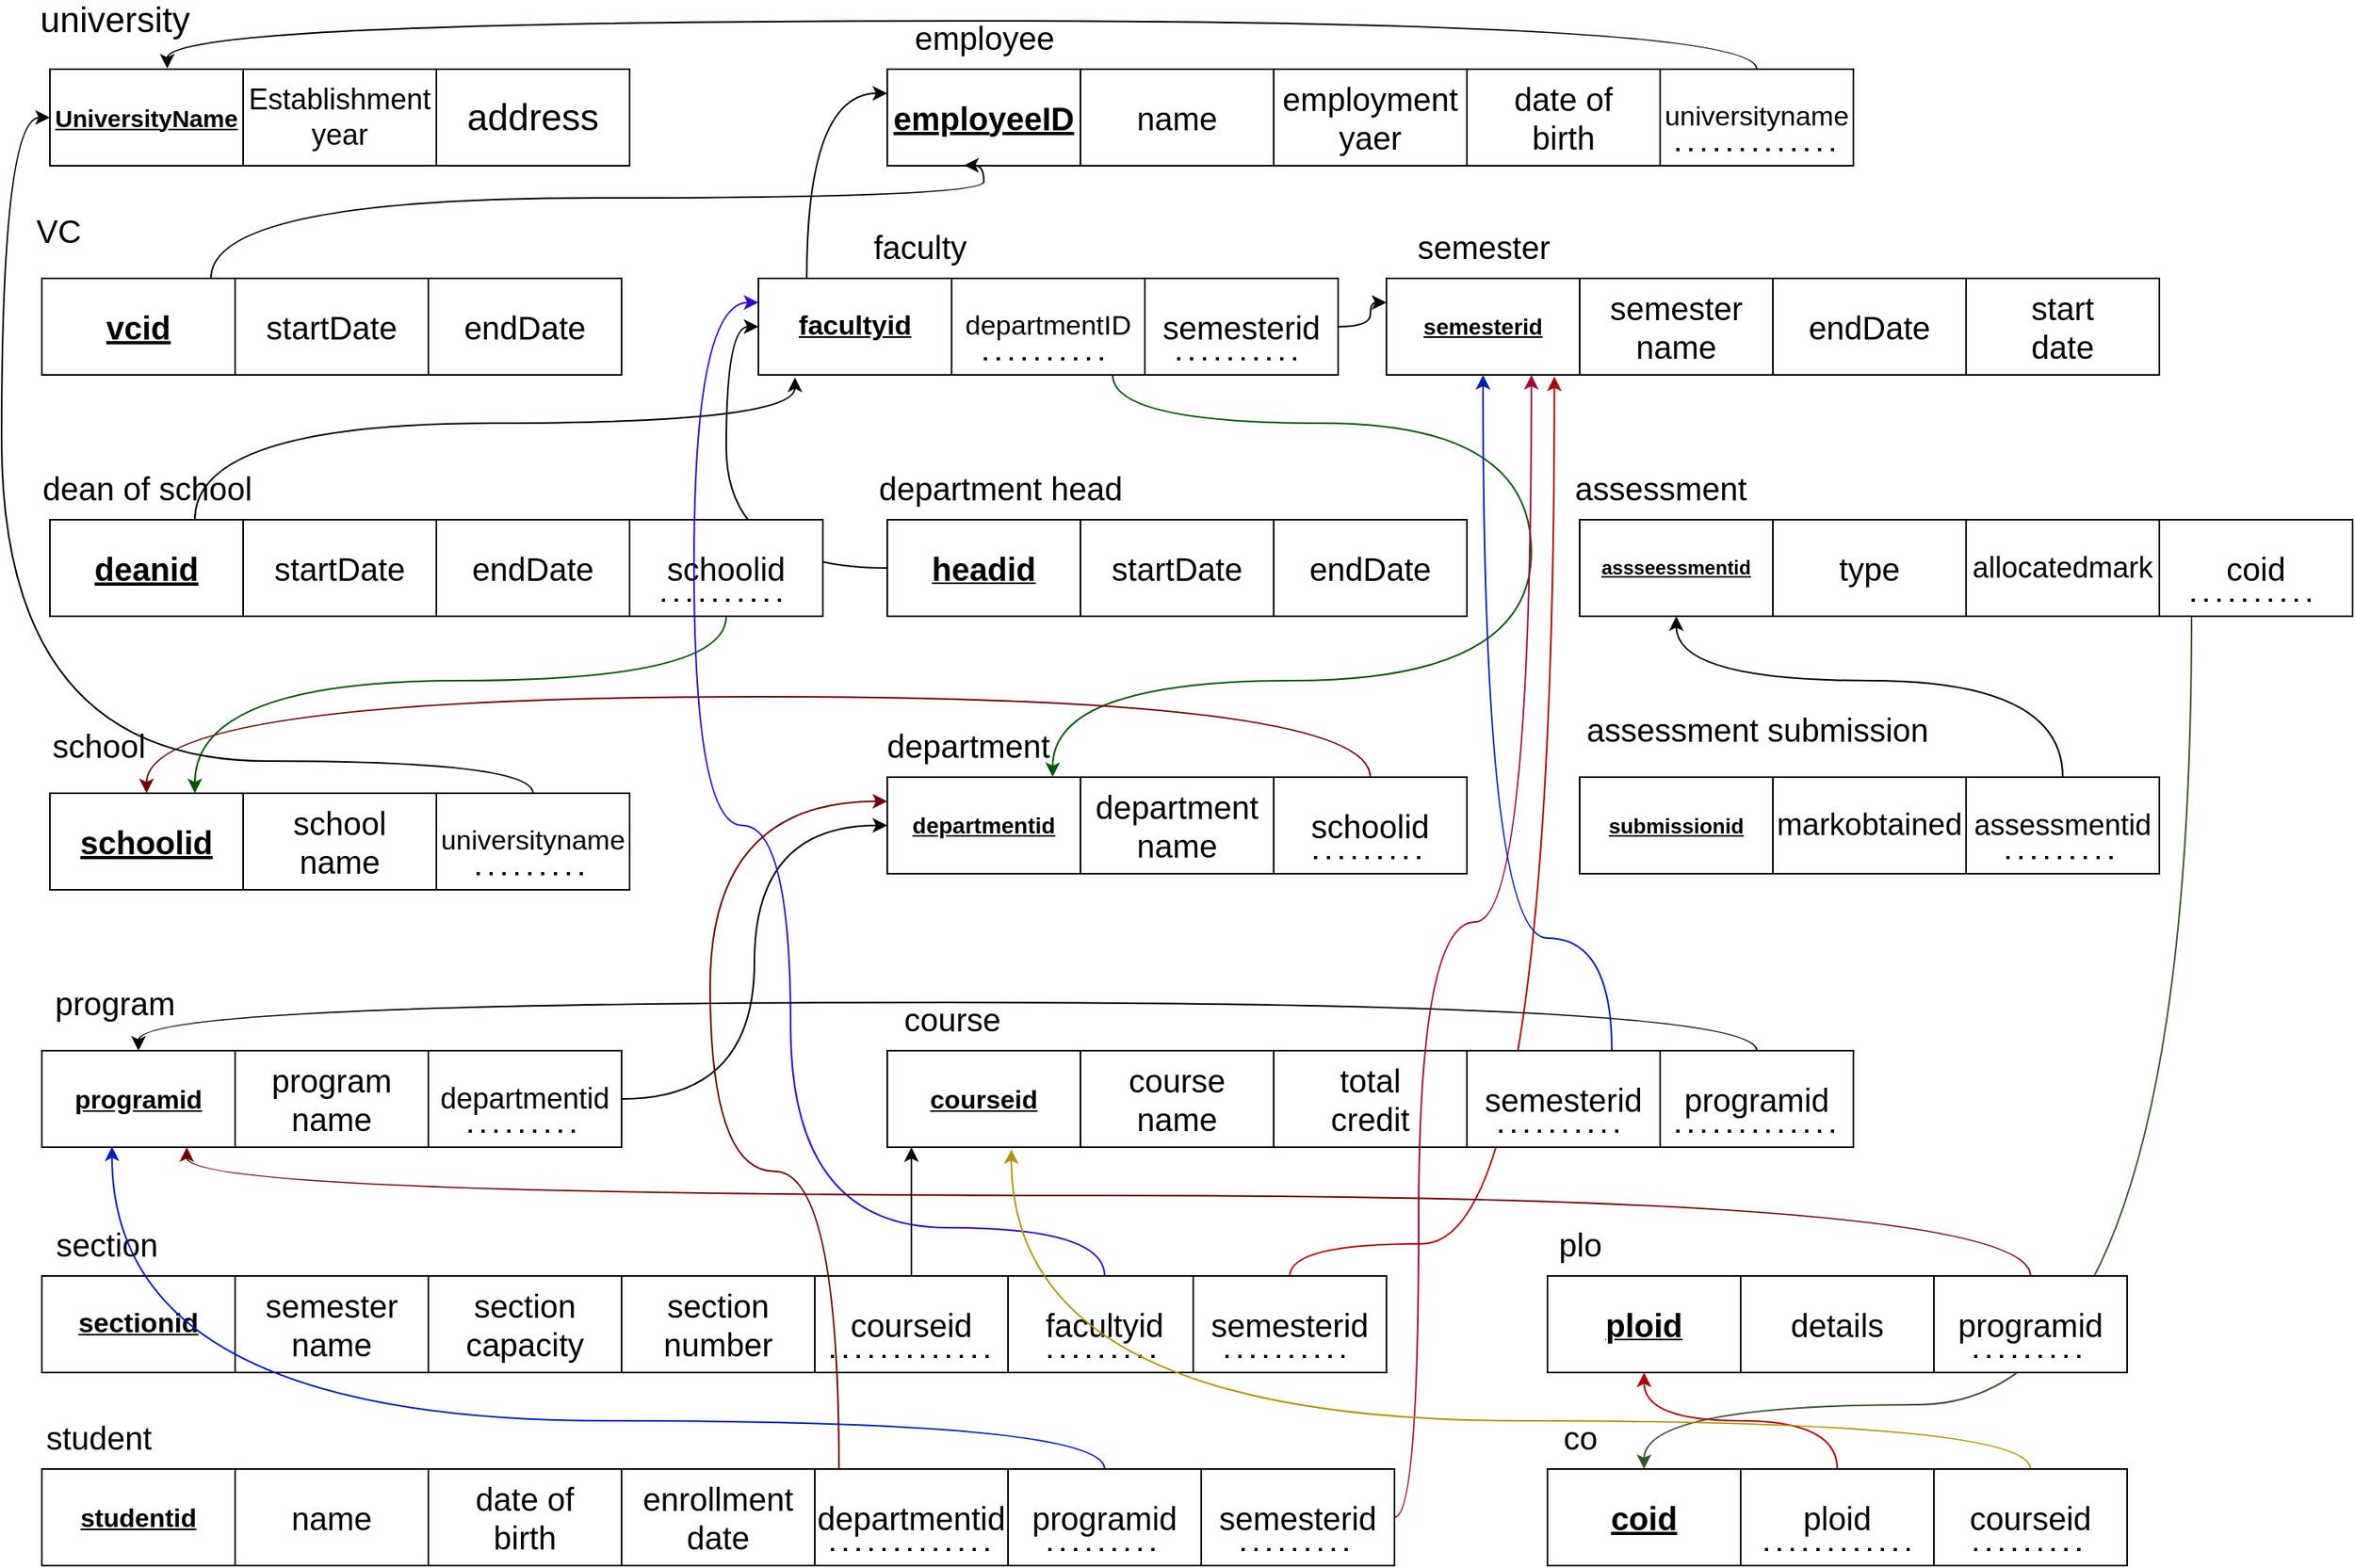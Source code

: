 <mxfile version="14.6.13" type="device"><diagram id="TLqkHAQ5XNs-BFpnqTvc" name="Page-1"><mxGraphModel dx="1064" dy="-415" grid="1" gridSize="10" guides="1" tooltips="1" connect="1" arrows="1" fold="1" page="1" pageScale="1" pageWidth="850" pageHeight="1100" math="0" shadow="0"><root><mxCell id="0"/><mxCell id="1" parent="0"/><mxCell id="iAF2rdNjsyLF4VbZeckE-56" value="" style="edgeStyle=orthogonalEdgeStyle;rounded=1;orthogonalLoop=1;jettySize=auto;html=1;" parent="1" edge="1"><mxGeometry relative="1" as="geometry"><mxPoint x="350" y="560" as="sourcePoint"/></mxGeometry></mxCell><mxCell id="kJOY5LVz24A-d3kRG3Gc-1" value="&lt;u&gt;&lt;font style=&quot;font-size: 15px&quot;&gt;&lt;b&gt;&lt;font style=&quot;font-size: 15px&quot;&gt;UniversityName&lt;/font&gt;&lt;/b&gt;&lt;/font&gt;&lt;/u&gt;" style="rounded=0;whiteSpace=wrap;html=1;" parent="1" vertex="1"><mxGeometry x="90" y="1200" width="120" height="60" as="geometry"/></mxCell><mxCell id="kJOY5LVz24A-d3kRG3Gc-2" value="&lt;div&gt;&lt;font style=&quot;font-size: 18px&quot;&gt;Establishment&lt;/font&gt;&lt;/div&gt;&lt;div style=&quot;font-size: 18px&quot;&gt;year&lt;br&gt;&lt;/div&gt;" style="rounded=0;whiteSpace=wrap;html=1;" parent="1" vertex="1"><mxGeometry x="210" y="1200" width="120" height="60" as="geometry"/></mxCell><mxCell id="kJOY5LVz24A-d3kRG3Gc-3" value="&lt;font style=&quot;font-size: 23px&quot;&gt;address&lt;/font&gt;" style="rounded=0;whiteSpace=wrap;html=1;" parent="1" vertex="1"><mxGeometry x="330" y="1200" width="120" height="60" as="geometry"/></mxCell><mxCell id="kJOY5LVz24A-d3kRG3Gc-9" value="&lt;font style=&quot;font-size: 22px&quot;&gt;university&lt;/font&gt;" style="text;html=1;align=center;verticalAlign=middle;resizable=0;points=[];autosize=1;strokeColor=none;" parent="1" vertex="1"><mxGeometry x="75" y="1160" width="110" height="20" as="geometry"/></mxCell><mxCell id="kJOY5LVz24A-d3kRG3Gc-15" value="&lt;font style=&quot;font-size: 20px&quot;&gt;&lt;u&gt;&lt;b&gt;employeeID&lt;/b&gt;&lt;/u&gt;&lt;/font&gt;" style="rounded=0;whiteSpace=wrap;html=1;" parent="1" vertex="1"><mxGeometry x="610" y="1200" width="120" height="60" as="geometry"/></mxCell><mxCell id="kJOY5LVz24A-d3kRG3Gc-16" value="&lt;font style=&quot;font-size: 20px&quot;&gt;name&lt;/font&gt;" style="rounded=0;whiteSpace=wrap;html=1;" parent="1" vertex="1"><mxGeometry x="730" y="1200" width="120" height="60" as="geometry"/></mxCell><mxCell id="kJOY5LVz24A-d3kRG3Gc-17" value="&lt;div style=&quot;font-size: 20px&quot;&gt;&lt;font style=&quot;font-size: 20px&quot;&gt;employment&lt;/font&gt;&lt;/div&gt;&lt;div style=&quot;font-size: 20px&quot;&gt;&lt;font style=&quot;font-size: 20px&quot;&gt;yaer&lt;br&gt;&lt;/font&gt;&lt;/div&gt;" style="rounded=0;whiteSpace=wrap;html=1;" parent="1" vertex="1"><mxGeometry x="850" y="1200" width="120" height="60" as="geometry"/></mxCell><mxCell id="kJOY5LVz24A-d3kRG3Gc-18" value="&lt;div style=&quot;font-size: 20px&quot;&gt;&lt;font style=&quot;font-size: 20px&quot;&gt;date of&lt;/font&gt;&lt;/div&gt;&lt;div style=&quot;font-size: 20px&quot;&gt;&lt;font style=&quot;font-size: 20px&quot;&gt;birth&lt;br&gt;&lt;/font&gt;&lt;/div&gt;" style="rounded=0;whiteSpace=wrap;html=1;" parent="1" vertex="1"><mxGeometry x="970" y="1200" width="120" height="60" as="geometry"/></mxCell><mxCell id="kJOY5LVz24A-d3kRG3Gc-23" style="edgeStyle=orthogonalEdgeStyle;orthogonalLoop=1;jettySize=auto;html=1;curved=1;entryX=0.607;entryY=-0.007;entryDx=0;entryDy=0;entryPerimeter=0;" parent="1" source="kJOY5LVz24A-d3kRG3Gc-19" target="kJOY5LVz24A-d3kRG3Gc-1" edge="1"><mxGeometry relative="1" as="geometry"><mxPoint x="400" y="1120" as="targetPoint"/><Array as="points"><mxPoint x="1150" y="1170"/><mxPoint x="163" y="1170"/></Array></mxGeometry></mxCell><mxCell id="kJOY5LVz24A-d3kRG3Gc-19" value="&lt;div style=&quot;font-size: 17px&quot;&gt;&lt;font style=&quot;font-size: 17px&quot;&gt;universityname&lt;/font&gt;&lt;/div&gt;" style="rounded=0;whiteSpace=wrap;html=1;" parent="1" vertex="1"><mxGeometry x="1090" y="1200" width="120" height="60" as="geometry"/></mxCell><mxCell id="kJOY5LVz24A-d3kRG3Gc-20" value="&lt;font style=&quot;font-size: 20px&quot;&gt;employee&lt;/font&gt;" style="text;html=1;align=center;verticalAlign=middle;resizable=0;points=[];autosize=1;strokeColor=none;" parent="1" vertex="1"><mxGeometry x="620" y="1170" width="100" height="20" as="geometry"/></mxCell><mxCell id="kJOY5LVz24A-d3kRG3Gc-21" value="" style="endArrow=none;dashed=1;html=1;dashPattern=1 3;strokeWidth=2;" parent="1" edge="1"><mxGeometry width="50" height="50" relative="1" as="geometry"><mxPoint x="1100" y="1250" as="sourcePoint"/><mxPoint x="1200" y="1250" as="targetPoint"/></mxGeometry></mxCell><mxCell id="kJOY5LVz24A-d3kRG3Gc-28" style="edgeStyle=orthogonalEdgeStyle;curved=1;orthogonalLoop=1;jettySize=auto;html=1;entryX=0.398;entryY=0.995;entryDx=0;entryDy=0;entryPerimeter=0;" parent="1" source="kJOY5LVz24A-d3kRG3Gc-24" target="kJOY5LVz24A-d3kRG3Gc-15" edge="1"><mxGeometry relative="1" as="geometry"><Array as="points"><mxPoint x="190" y="1280"/><mxPoint x="670" y="1280"/><mxPoint x="670" y="1260"/></Array></mxGeometry></mxCell><mxCell id="kJOY5LVz24A-d3kRG3Gc-24" value="&lt;font style=&quot;font-size: 20px&quot;&gt;&lt;u&gt;&lt;b&gt;vcid&lt;/b&gt;&lt;/u&gt;&lt;/font&gt;" style="rounded=0;whiteSpace=wrap;html=1;" parent="1" vertex="1"><mxGeometry x="85" y="1330" width="120" height="60" as="geometry"/></mxCell><mxCell id="kJOY5LVz24A-d3kRG3Gc-25" value="&lt;font style=&quot;font-size: 20px&quot;&gt;startDate&lt;/font&gt;" style="rounded=0;whiteSpace=wrap;html=1;" parent="1" vertex="1"><mxGeometry x="205" y="1330" width="120" height="60" as="geometry"/></mxCell><mxCell id="kJOY5LVz24A-d3kRG3Gc-26" value="&lt;font style=&quot;font-size: 20px&quot;&gt;endDate&lt;/font&gt;" style="rounded=0;whiteSpace=wrap;html=1;" parent="1" vertex="1"><mxGeometry x="325" y="1330" width="120" height="60" as="geometry"/></mxCell><mxCell id="kJOY5LVz24A-d3kRG3Gc-27" value="&lt;font style=&quot;font-size: 20px&quot;&gt;VC&lt;/font&gt;" style="text;html=1;align=center;verticalAlign=middle;resizable=0;points=[];autosize=1;strokeColor=none;" parent="1" vertex="1"><mxGeometry x="75" y="1290" width="40" height="20" as="geometry"/></mxCell><mxCell id="kJOY5LVz24A-d3kRG3Gc-180" style="edgeStyle=orthogonalEdgeStyle;curved=1;orthogonalLoop=1;jettySize=auto;html=1;entryX=0;entryY=0.25;entryDx=0;entryDy=0;" parent="1" source="kJOY5LVz24A-d3kRG3Gc-29" target="kJOY5LVz24A-d3kRG3Gc-15" edge="1"><mxGeometry relative="1" as="geometry"><Array as="points"><mxPoint x="560" y="1215"/></Array></mxGeometry></mxCell><mxCell id="kJOY5LVz24A-d3kRG3Gc-29" value="&lt;font style=&quot;font-size: 17px&quot;&gt;&lt;u&gt;&lt;b&gt;facultyid&lt;/b&gt;&lt;/u&gt;&lt;/font&gt;" style="rounded=0;whiteSpace=wrap;html=1;" parent="1" vertex="1"><mxGeometry x="530" y="1330" width="120" height="60" as="geometry"/></mxCell><mxCell id="kJOY5LVz24A-d3kRG3Gc-34" style="edgeStyle=orthogonalEdgeStyle;curved=1;orthogonalLoop=1;jettySize=auto;html=1;exitX=1;exitY=0.5;exitDx=0;exitDy=0;entryX=0.856;entryY=-0.002;entryDx=0;entryDy=0;entryPerimeter=0;fillColor=#008a00;strokeColor=#005700;" parent="1" source="kJOY5LVz24A-d3kRG3Gc-30" target="kJOY5LVz24A-d3kRG3Gc-56" edge="1"><mxGeometry relative="1" as="geometry"><mxPoint x="930" y="1359.667" as="targetPoint"/><Array as="points"><mxPoint x="750" y="1360"/><mxPoint x="750" y="1420"/><mxPoint x="1010" y="1420"/><mxPoint x="1010" y="1580"/><mxPoint x="713" y="1580"/></Array></mxGeometry></mxCell><mxCell id="kJOY5LVz24A-d3kRG3Gc-30" value="&lt;font style=&quot;font-size: 17px&quot;&gt;departmentID&lt;/font&gt;" style="rounded=0;whiteSpace=wrap;html=1;" parent="1" vertex="1"><mxGeometry x="650" y="1330" width="120" height="60" as="geometry"/></mxCell><mxCell id="kJOY5LVz24A-d3kRG3Gc-32" value="&lt;font style=&quot;font-size: 20px&quot;&gt;faculty&lt;/font&gt;" style="text;html=1;align=center;verticalAlign=middle;resizable=0;points=[];autosize=1;strokeColor=none;" parent="1" vertex="1"><mxGeometry x="595" y="1300" width="70" height="20" as="geometry"/></mxCell><mxCell id="kJOY5LVz24A-d3kRG3Gc-33" value="" style="endArrow=none;dashed=1;html=1;dashPattern=1 3;strokeWidth=2;" parent="1" edge="1"><mxGeometry width="50" height="50" relative="1" as="geometry"><mxPoint x="670" y="1380" as="sourcePoint"/><mxPoint x="750" y="1380" as="targetPoint"/><Array as="points"><mxPoint x="710" y="1380"/></Array></mxGeometry></mxCell><mxCell id="kJOY5LVz24A-d3kRG3Gc-45" style="edgeStyle=orthogonalEdgeStyle;curved=1;orthogonalLoop=1;jettySize=auto;html=1;entryX=0.189;entryY=1.027;entryDx=0;entryDy=0;entryPerimeter=0;" parent="1" source="kJOY5LVz24A-d3kRG3Gc-35" target="kJOY5LVz24A-d3kRG3Gc-29" edge="1"><mxGeometry relative="1" as="geometry"><Array as="points"><mxPoint x="180" y="1420"/><mxPoint x="553" y="1420"/></Array></mxGeometry></mxCell><mxCell id="kJOY5LVz24A-d3kRG3Gc-35" value="&lt;font style=&quot;font-size: 20px&quot;&gt;&lt;u&gt;&lt;b&gt;deanid&lt;/b&gt;&lt;/u&gt;&lt;/font&gt;" style="rounded=0;whiteSpace=wrap;html=1;" parent="1" vertex="1"><mxGeometry x="90" y="1480" width="120" height="60" as="geometry"/></mxCell><mxCell id="kJOY5LVz24A-d3kRG3Gc-36" value="&lt;font style=&quot;font-size: 20px&quot;&gt;startDate&lt;/font&gt;" style="rounded=0;whiteSpace=wrap;html=1;" parent="1" vertex="1"><mxGeometry x="210" y="1480" width="120" height="60" as="geometry"/></mxCell><mxCell id="kJOY5LVz24A-d3kRG3Gc-37" value="&lt;font style=&quot;font-size: 20px&quot;&gt;endDate&lt;/font&gt;" style="rounded=0;whiteSpace=wrap;html=1;" parent="1" vertex="1"><mxGeometry x="330" y="1480" width="120" height="60" as="geometry"/></mxCell><mxCell id="kJOY5LVz24A-d3kRG3Gc-38" value="&lt;font style=&quot;font-size: 20px&quot;&gt;dean of school&lt;br&gt;&lt;/font&gt;" style="text;html=1;align=center;verticalAlign=middle;resizable=0;points=[];autosize=1;strokeColor=none;" parent="1" vertex="1"><mxGeometry x="75" y="1450" width="150" height="20" as="geometry"/></mxCell><mxCell id="kJOY5LVz24A-d3kRG3Gc-46" style="edgeStyle=orthogonalEdgeStyle;curved=1;orthogonalLoop=1;jettySize=auto;html=1;exitX=0;exitY=0.5;exitDx=0;exitDy=0;entryX=0;entryY=0.5;entryDx=0;entryDy=0;" parent="1" source="kJOY5LVz24A-d3kRG3Gc-39" target="kJOY5LVz24A-d3kRG3Gc-29" edge="1"><mxGeometry relative="1" as="geometry"/></mxCell><mxCell id="kJOY5LVz24A-d3kRG3Gc-39" value="&lt;font size=&quot;1&quot;&gt;&lt;u&gt;&lt;b style=&quot;font-size: 20px&quot;&gt;headid&lt;/b&gt;&lt;/u&gt;&lt;/font&gt;" style="rounded=0;whiteSpace=wrap;html=1;" parent="1" vertex="1"><mxGeometry x="610" y="1480" width="120" height="60" as="geometry"/></mxCell><mxCell id="kJOY5LVz24A-d3kRG3Gc-40" value="&lt;font style=&quot;font-size: 20px&quot;&gt;startDate&lt;/font&gt;" style="rounded=0;whiteSpace=wrap;html=1;" parent="1" vertex="1"><mxGeometry x="730" y="1480" width="120" height="60" as="geometry"/></mxCell><mxCell id="kJOY5LVz24A-d3kRG3Gc-41" value="&lt;font style=&quot;font-size: 20px&quot;&gt;endDate&lt;/font&gt;" style="rounded=0;whiteSpace=wrap;html=1;" parent="1" vertex="1"><mxGeometry x="850" y="1480" width="120" height="60" as="geometry"/></mxCell><mxCell id="kJOY5LVz24A-d3kRG3Gc-42" value="&lt;font style=&quot;font-size: 20px&quot;&gt;department head&lt;/font&gt;" style="text;html=1;align=center;verticalAlign=middle;resizable=0;points=[];autosize=1;strokeColor=none;" parent="1" vertex="1"><mxGeometry x="595" y="1450" width="170" height="20" as="geometry"/></mxCell><mxCell id="kJOY5LVz24A-d3kRG3Gc-49" style="edgeStyle=orthogonalEdgeStyle;curved=1;orthogonalLoop=1;jettySize=auto;html=1;entryX=0.75;entryY=0;entryDx=0;entryDy=0;fillColor=#008a00;strokeColor=#005700;" parent="1" source="kJOY5LVz24A-d3kRG3Gc-47" target="kJOY5LVz24A-d3kRG3Gc-50" edge="1"><mxGeometry relative="1" as="geometry"><mxPoint x="550" y="1630" as="targetPoint"/><Array as="points"><mxPoint x="510" y="1580"/><mxPoint x="180" y="1580"/></Array></mxGeometry></mxCell><mxCell id="kJOY5LVz24A-d3kRG3Gc-47" value="&lt;font style=&quot;font-size: 20px&quot;&gt;schoolid&lt;/font&gt;" style="rounded=0;whiteSpace=wrap;html=1;" parent="1" vertex="1"><mxGeometry x="450" y="1480" width="120" height="60" as="geometry"/></mxCell><mxCell id="kJOY5LVz24A-d3kRG3Gc-48" value="" style="endArrow=none;dashed=1;html=1;dashPattern=1 3;strokeWidth=2;" parent="1" edge="1"><mxGeometry width="50" height="50" relative="1" as="geometry"><mxPoint x="470" y="1530" as="sourcePoint"/><mxPoint x="550" y="1530" as="targetPoint"/></mxGeometry></mxCell><mxCell id="kJOY5LVz24A-d3kRG3Gc-50" value="&lt;font style=&quot;font-size: 20px&quot;&gt;&lt;u&gt;&lt;b&gt;schoolid&lt;/b&gt;&lt;/u&gt;&lt;/font&gt;" style="rounded=0;whiteSpace=wrap;html=1;" parent="1" vertex="1"><mxGeometry x="90" y="1650" width="120" height="60" as="geometry"/></mxCell><mxCell id="kJOY5LVz24A-d3kRG3Gc-51" value="&lt;div style=&quot;font-size: 20px&quot;&gt;&lt;font style=&quot;font-size: 20px&quot;&gt;school&lt;/font&gt;&lt;/div&gt;&lt;div style=&quot;font-size: 20px&quot;&gt;&lt;font style=&quot;font-size: 20px&quot;&gt;name&lt;br&gt;&lt;/font&gt;&lt;/div&gt;" style="rounded=0;whiteSpace=wrap;html=1;" parent="1" vertex="1"><mxGeometry x="210" y="1650" width="120" height="60" as="geometry"/></mxCell><mxCell id="kJOY5LVz24A-d3kRG3Gc-55" style="edgeStyle=orthogonalEdgeStyle;curved=1;orthogonalLoop=1;jettySize=auto;html=1;" parent="1" source="kJOY5LVz24A-d3kRG3Gc-52" target="kJOY5LVz24A-d3kRG3Gc-1" edge="1"><mxGeometry relative="1" as="geometry"><Array as="points"><mxPoint x="390" y="1630"/><mxPoint x="60" y="1630"/><mxPoint x="60" y="1230"/></Array></mxGeometry></mxCell><mxCell id="kJOY5LVz24A-d3kRG3Gc-52" value="&lt;font style=&quot;font-size: 17px&quot;&gt;universityname&lt;/font&gt;" style="rounded=0;whiteSpace=wrap;html=1;" parent="1" vertex="1"><mxGeometry x="330" y="1650" width="120" height="60" as="geometry"/></mxCell><mxCell id="kJOY5LVz24A-d3kRG3Gc-53" value="&lt;font style=&quot;font-size: 20px&quot;&gt;school&lt;/font&gt;" style="text;html=1;align=center;verticalAlign=middle;resizable=0;points=[];autosize=1;strokeColor=none;" parent="1" vertex="1"><mxGeometry x="85" y="1610" width="70" height="20" as="geometry"/></mxCell><mxCell id="kJOY5LVz24A-d3kRG3Gc-54" value="" style="endArrow=none;dashed=1;html=1;dashPattern=1 3;strokeWidth=2;" parent="1" edge="1"><mxGeometry width="50" height="50" relative="1" as="geometry"><mxPoint x="355" y="1700" as="sourcePoint"/><mxPoint x="425" y="1700" as="targetPoint"/></mxGeometry></mxCell><mxCell id="kJOY5LVz24A-d3kRG3Gc-56" value="&lt;font style=&quot;font-size: 14px&quot;&gt;&lt;u&gt;&lt;b&gt;departmentid&lt;/b&gt;&lt;/u&gt;&lt;/font&gt;" style="rounded=0;whiteSpace=wrap;html=1;" parent="1" vertex="1"><mxGeometry x="610" y="1640" width="120" height="60" as="geometry"/></mxCell><mxCell id="kJOY5LVz24A-d3kRG3Gc-57" value="&lt;div&gt;&lt;font style=&quot;font-size: 20px&quot;&gt;department&lt;/font&gt;&lt;/div&gt;&lt;div style=&quot;font-size: 20px&quot;&gt;name&lt;br&gt;&lt;/div&gt;" style="rounded=0;whiteSpace=wrap;html=1;" parent="1" vertex="1"><mxGeometry x="730" y="1640" width="120" height="60" as="geometry"/></mxCell><mxCell id="kJOY5LVz24A-d3kRG3Gc-61" style="edgeStyle=orthogonalEdgeStyle;curved=1;orthogonalLoop=1;jettySize=auto;html=1;entryX=0.5;entryY=0;entryDx=0;entryDy=0;fillColor=#a20025;strokeColor=#6F0000;" parent="1" source="kJOY5LVz24A-d3kRG3Gc-58" target="kJOY5LVz24A-d3kRG3Gc-50" edge="1"><mxGeometry relative="1" as="geometry"><mxPoint x="510" y="1590" as="targetPoint"/><Array as="points"><mxPoint x="910" y="1590"/><mxPoint x="150" y="1590"/></Array></mxGeometry></mxCell><mxCell id="kJOY5LVz24A-d3kRG3Gc-58" value="&lt;font style=&quot;font-size: 20px&quot;&gt;schoolid&lt;/font&gt;" style="rounded=0;whiteSpace=wrap;html=1;" parent="1" vertex="1"><mxGeometry x="850" y="1640" width="120" height="60" as="geometry"/></mxCell><mxCell id="kJOY5LVz24A-d3kRG3Gc-59" value="" style="endArrow=none;dashed=1;html=1;dashPattern=1 3;strokeWidth=2;" parent="1" edge="1"><mxGeometry width="50" height="50" relative="1" as="geometry"><mxPoint x="875" y="1690" as="sourcePoint"/><mxPoint x="945" y="1690" as="targetPoint"/></mxGeometry></mxCell><mxCell id="kJOY5LVz24A-d3kRG3Gc-60" value="&lt;font style=&quot;font-size: 20px&quot;&gt;department&lt;/font&gt;" style="text;html=1;align=center;verticalAlign=middle;resizable=0;points=[];autosize=1;strokeColor=none;" parent="1" vertex="1"><mxGeometry x="600" y="1610" width="120" height="20" as="geometry"/></mxCell><mxCell id="kJOY5LVz24A-d3kRG3Gc-62" value="&lt;font style=&quot;font-size: 16px&quot;&gt;&lt;u&gt;&lt;b&gt;&lt;font style=&quot;font-size: 16px&quot;&gt;programid&lt;/font&gt;&lt;/b&gt;&lt;/u&gt;&lt;/font&gt;" style="rounded=0;whiteSpace=wrap;html=1;" parent="1" vertex="1"><mxGeometry x="85" y="1810" width="120" height="60" as="geometry"/></mxCell><mxCell id="kJOY5LVz24A-d3kRG3Gc-63" value="&lt;div style=&quot;font-size: 20px&quot;&gt;&lt;font style=&quot;font-size: 20px&quot;&gt;program&lt;/font&gt;&lt;/div&gt;&lt;div style=&quot;font-size: 20px&quot;&gt;&lt;font style=&quot;font-size: 20px&quot;&gt;name&lt;br&gt;&lt;/font&gt;&lt;/div&gt;" style="rounded=0;whiteSpace=wrap;html=1;" parent="1" vertex="1"><mxGeometry x="205" y="1810" width="120" height="60" as="geometry"/></mxCell><mxCell id="kJOY5LVz24A-d3kRG3Gc-67" style="edgeStyle=orthogonalEdgeStyle;curved=1;orthogonalLoop=1;jettySize=auto;html=1;entryX=0;entryY=0.5;entryDx=0;entryDy=0;" parent="1" source="kJOY5LVz24A-d3kRG3Gc-64" target="kJOY5LVz24A-d3kRG3Gc-56" edge="1"><mxGeometry relative="1" as="geometry"/></mxCell><mxCell id="kJOY5LVz24A-d3kRG3Gc-64" value="&lt;font style=&quot;font-size: 18px&quot;&gt;departmentid&lt;/font&gt;" style="rounded=0;whiteSpace=wrap;html=1;" parent="1" vertex="1"><mxGeometry x="325" y="1810" width="120" height="60" as="geometry"/></mxCell><mxCell id="kJOY5LVz24A-d3kRG3Gc-65" value="" style="endArrow=none;dashed=1;html=1;dashPattern=1 3;strokeWidth=2;" parent="1" edge="1"><mxGeometry width="50" height="50" relative="1" as="geometry"><mxPoint x="350" y="1860" as="sourcePoint"/><mxPoint x="420" y="1860" as="targetPoint"/></mxGeometry></mxCell><mxCell id="kJOY5LVz24A-d3kRG3Gc-66" value="&lt;font style=&quot;font-size: 20px&quot;&gt;program&lt;/font&gt;" style="text;html=1;align=center;verticalAlign=middle;resizable=0;points=[];autosize=1;strokeColor=none;" parent="1" vertex="1"><mxGeometry x="85" y="1770" width="90" height="20" as="geometry"/></mxCell><mxCell id="kJOY5LVz24A-d3kRG3Gc-68" value="&lt;font style=&quot;font-size: 16px&quot;&gt;&lt;u&gt;&lt;b&gt;courseid&lt;/b&gt;&lt;/u&gt;&lt;/font&gt;" style="rounded=0;whiteSpace=wrap;html=1;" parent="1" vertex="1"><mxGeometry x="610" y="1810" width="120" height="60" as="geometry"/></mxCell><mxCell id="kJOY5LVz24A-d3kRG3Gc-69" value="&lt;div style=&quot;font-size: 20px&quot;&gt;&lt;font style=&quot;font-size: 20px&quot;&gt;course&lt;/font&gt;&lt;/div&gt;&lt;div style=&quot;font-size: 20px&quot;&gt;&lt;font style=&quot;font-size: 20px&quot;&gt;name&lt;br&gt;&lt;/font&gt;&lt;/div&gt;" style="rounded=0;whiteSpace=wrap;html=1;" parent="1" vertex="1"><mxGeometry x="730" y="1810" width="120" height="60" as="geometry"/></mxCell><mxCell id="kJOY5LVz24A-d3kRG3Gc-70" value="&lt;div style=&quot;font-size: 20px&quot;&gt;&lt;font style=&quot;font-size: 20px&quot;&gt;total&lt;/font&gt;&lt;/div&gt;&lt;div style=&quot;font-size: 20px&quot;&gt;&lt;font style=&quot;font-size: 20px&quot;&gt;credit&lt;br&gt;&lt;/font&gt;&lt;/div&gt;" style="rounded=0;whiteSpace=wrap;html=1;" parent="1" vertex="1"><mxGeometry x="850" y="1810" width="120" height="60" as="geometry"/></mxCell><mxCell id="kJOY5LVz24A-d3kRG3Gc-75" style="edgeStyle=orthogonalEdgeStyle;curved=1;orthogonalLoop=1;jettySize=auto;html=1;entryX=0.5;entryY=0;entryDx=0;entryDy=0;" parent="1" source="kJOY5LVz24A-d3kRG3Gc-72" target="kJOY5LVz24A-d3kRG3Gc-62" edge="1"><mxGeometry relative="1" as="geometry"><Array as="points"><mxPoint x="1150" y="1780"/><mxPoint x="145" y="1780"/></Array></mxGeometry></mxCell><mxCell id="kJOY5LVz24A-d3kRG3Gc-72" value="&lt;font style=&quot;font-size: 20px&quot;&gt;programid&lt;/font&gt;" style="rounded=0;whiteSpace=wrap;html=1;" parent="1" vertex="1"><mxGeometry x="1090" y="1810" width="120" height="60" as="geometry"/></mxCell><mxCell id="kJOY5LVz24A-d3kRG3Gc-73" value="" style="endArrow=none;dashed=1;html=1;dashPattern=1 3;strokeWidth=2;" parent="1" edge="1"><mxGeometry width="50" height="50" relative="1" as="geometry"><mxPoint x="1100" y="1860" as="sourcePoint"/><mxPoint x="1200" y="1860" as="targetPoint"/></mxGeometry></mxCell><mxCell id="kJOY5LVz24A-d3kRG3Gc-74" value="&lt;font style=&quot;font-size: 20px&quot;&gt;course&lt;/font&gt;" style="text;html=1;align=center;verticalAlign=middle;resizable=0;points=[];autosize=1;strokeColor=none;" parent="1" vertex="1"><mxGeometry x="610" y="1780" width="80" height="20" as="geometry"/></mxCell><mxCell id="kJOY5LVz24A-d3kRG3Gc-76" value="&lt;font style=&quot;font-size: 17px&quot;&gt;&lt;u&gt;&lt;b&gt;sectionid&lt;/b&gt;&lt;/u&gt;&lt;/font&gt;" style="rounded=0;whiteSpace=wrap;html=1;" parent="1" vertex="1"><mxGeometry x="85" y="1950" width="120" height="60" as="geometry"/></mxCell><mxCell id="kJOY5LVz24A-d3kRG3Gc-77" value="&lt;div style=&quot;font-size: 20px&quot;&gt;&lt;font style=&quot;font-size: 20px&quot;&gt;semester&lt;/font&gt;&lt;/div&gt;&lt;div style=&quot;font-size: 20px&quot;&gt;&lt;font style=&quot;font-size: 20px&quot;&gt;name&lt;br&gt;&lt;/font&gt;&lt;/div&gt;" style="rounded=0;whiteSpace=wrap;html=1;" parent="1" vertex="1"><mxGeometry x="205" y="1950" width="120" height="60" as="geometry"/></mxCell><mxCell id="kJOY5LVz24A-d3kRG3Gc-78" value="&lt;div style=&quot;font-size: 20px&quot;&gt;&lt;font style=&quot;font-size: 20px&quot;&gt;section&lt;/font&gt;&lt;/div&gt;&lt;div style=&quot;font-size: 20px&quot;&gt;&lt;font style=&quot;font-size: 20px&quot;&gt;capacity&lt;br&gt;&lt;/font&gt;&lt;/div&gt;" style="rounded=0;whiteSpace=wrap;html=1;" parent="1" vertex="1"><mxGeometry x="325" y="1950" width="120" height="60" as="geometry"/></mxCell><mxCell id="kJOY5LVz24A-d3kRG3Gc-79" value="&lt;div style=&quot;font-size: 20px&quot;&gt;&lt;font style=&quot;font-size: 20px&quot;&gt;section&lt;/font&gt;&lt;/div&gt;&lt;div style=&quot;font-size: 20px&quot;&gt;&lt;font style=&quot;font-size: 20px&quot;&gt;number&lt;br&gt;&lt;/font&gt;&lt;/div&gt;" style="rounded=0;whiteSpace=wrap;html=1;" parent="1" vertex="1"><mxGeometry x="445" y="1950" width="120" height="60" as="geometry"/></mxCell><mxCell id="kJOY5LVz24A-d3kRG3Gc-86" style="edgeStyle=orthogonalEdgeStyle;curved=1;orthogonalLoop=1;jettySize=auto;html=1;entryX=0.125;entryY=1;entryDx=0;entryDy=0;entryPerimeter=0;" parent="1" source="kJOY5LVz24A-d3kRG3Gc-80" target="kJOY5LVz24A-d3kRG3Gc-68" edge="1"><mxGeometry relative="1" as="geometry"/></mxCell><mxCell id="kJOY5LVz24A-d3kRG3Gc-80" value="&lt;font style=&quot;font-size: 20px&quot;&gt;courseid&lt;/font&gt;" style="rounded=0;whiteSpace=wrap;html=1;" parent="1" vertex="1"><mxGeometry x="565" y="1950" width="120" height="60" as="geometry"/></mxCell><mxCell id="kJOY5LVz24A-d3kRG3Gc-81" value="" style="endArrow=none;dashed=1;html=1;dashPattern=1 3;strokeWidth=2;" parent="1" edge="1"><mxGeometry width="50" height="50" relative="1" as="geometry"><mxPoint x="575" y="2000" as="sourcePoint"/><mxPoint x="675" y="2000" as="targetPoint"/></mxGeometry></mxCell><mxCell id="kJOY5LVz24A-d3kRG3Gc-87" style="edgeStyle=orthogonalEdgeStyle;curved=1;orthogonalLoop=1;jettySize=auto;html=1;entryX=0;entryY=0.25;entryDx=0;entryDy=0;fillColor=#6a00ff;strokeColor=#3700CC;" parent="1" source="kJOY5LVz24A-d3kRG3Gc-82" target="kJOY5LVz24A-d3kRG3Gc-29" edge="1"><mxGeometry relative="1" as="geometry"><Array as="points"><mxPoint x="745" y="1920"/><mxPoint x="550" y="1920"/><mxPoint x="550" y="1670"/><mxPoint x="490" y="1670"/><mxPoint x="490" y="1345"/></Array></mxGeometry></mxCell><mxCell id="kJOY5LVz24A-d3kRG3Gc-82" value="&lt;font style=&quot;font-size: 20px&quot;&gt;facultyid&lt;/font&gt;" style="rounded=0;whiteSpace=wrap;html=1;" parent="1" vertex="1"><mxGeometry x="685" y="1950" width="120" height="60" as="geometry"/></mxCell><mxCell id="kJOY5LVz24A-d3kRG3Gc-83" value="&lt;font style=&quot;font-size: 20px&quot;&gt;section&lt;/font&gt;" style="text;html=1;align=center;verticalAlign=middle;resizable=0;points=[];autosize=1;strokeColor=none;" parent="1" vertex="1"><mxGeometry x="85" y="1920" width="80" height="20" as="geometry"/></mxCell><mxCell id="kJOY5LVz24A-d3kRG3Gc-84" value="" style="endArrow=none;dashed=1;html=1;dashPattern=1 3;strokeWidth=2;" parent="1" edge="1"><mxGeometry width="50" height="50" relative="1" as="geometry"><mxPoint x="710" y="2000" as="sourcePoint"/><mxPoint x="780" y="2000" as="targetPoint"/></mxGeometry></mxCell><mxCell id="kJOY5LVz24A-d3kRG3Gc-88" value="&lt;font style=&quot;font-size: 14px&quot;&gt;&lt;u&gt;&lt;b&gt;semesterid&lt;/b&gt;&lt;/u&gt;&lt;/font&gt;" style="rounded=0;whiteSpace=wrap;html=1;" parent="1" vertex="1"><mxGeometry x="920" y="1330" width="120" height="60" as="geometry"/></mxCell><mxCell id="kJOY5LVz24A-d3kRG3Gc-89" value="&lt;div style=&quot;font-size: 20px&quot;&gt;&lt;font style=&quot;font-size: 20px&quot;&gt;semester&lt;/font&gt;&lt;/div&gt;&lt;div style=&quot;font-size: 20px&quot;&gt;&lt;font style=&quot;font-size: 20px&quot;&gt;name&lt;br&gt;&lt;/font&gt;&lt;/div&gt;" style="rounded=0;whiteSpace=wrap;html=1;" parent="1" vertex="1"><mxGeometry x="1040" y="1330" width="120" height="60" as="geometry"/></mxCell><mxCell id="kJOY5LVz24A-d3kRG3Gc-90" value="&lt;font style=&quot;font-size: 20px&quot;&gt;endDate&lt;/font&gt;" style="rounded=0;whiteSpace=wrap;html=1;" parent="1" vertex="1"><mxGeometry x="1160" y="1330" width="120" height="60" as="geometry"/></mxCell><mxCell id="kJOY5LVz24A-d3kRG3Gc-91" value="&lt;div style=&quot;font-size: 20px&quot;&gt;&lt;font style=&quot;font-size: 20px&quot;&gt;start&lt;/font&gt;&lt;/div&gt;&lt;div style=&quot;font-size: 20px&quot;&gt;&lt;font style=&quot;font-size: 20px&quot;&gt;date&lt;br&gt;&lt;/font&gt;&lt;/div&gt;" style="rounded=0;whiteSpace=wrap;html=1;" parent="1" vertex="1"><mxGeometry x="1280" y="1330" width="120" height="60" as="geometry"/></mxCell><mxCell id="kJOY5LVz24A-d3kRG3Gc-93" value="&lt;font style=&quot;font-size: 20px&quot;&gt;semester&lt;/font&gt;" style="text;html=1;align=center;verticalAlign=middle;resizable=0;points=[];autosize=1;strokeColor=none;" parent="1" vertex="1"><mxGeometry x="930" y="1300" width="100" height="20" as="geometry"/></mxCell><mxCell id="kJOY5LVz24A-d3kRG3Gc-102" value="&lt;font style=&quot;font-size: 16px&quot;&gt;&lt;u&gt;&lt;b&gt;studentid&lt;/b&gt;&lt;/u&gt;&lt;/font&gt;" style="rounded=0;whiteSpace=wrap;html=1;" parent="1" vertex="1"><mxGeometry x="85" y="2070" width="120" height="60" as="geometry"/></mxCell><mxCell id="kJOY5LVz24A-d3kRG3Gc-103" value="&lt;font style=&quot;font-size: 20px&quot;&gt;name&lt;/font&gt;" style="rounded=0;whiteSpace=wrap;html=1;" parent="1" vertex="1"><mxGeometry x="205" y="2070" width="120" height="60" as="geometry"/></mxCell><mxCell id="kJOY5LVz24A-d3kRG3Gc-104" value="&lt;div style=&quot;font-size: 20px&quot;&gt;&lt;font style=&quot;font-size: 20px&quot;&gt;date of&lt;/font&gt;&lt;/div&gt;&lt;div style=&quot;font-size: 20px&quot;&gt;&lt;font style=&quot;font-size: 20px&quot;&gt;birth&lt;br&gt;&lt;/font&gt;&lt;/div&gt;" style="rounded=0;whiteSpace=wrap;html=1;" parent="1" vertex="1"><mxGeometry x="325" y="2070" width="120" height="60" as="geometry"/></mxCell><mxCell id="kJOY5LVz24A-d3kRG3Gc-105" value="&lt;div style=&quot;font-size: 20px&quot;&gt;&lt;font style=&quot;font-size: 20px&quot;&gt;enrollment&lt;/font&gt;&lt;/div&gt;&lt;div style=&quot;font-size: 20px&quot;&gt;&lt;font style=&quot;font-size: 20px&quot;&gt;date&lt;br&gt;&lt;/font&gt;&lt;/div&gt;" style="rounded=0;whiteSpace=wrap;html=1;" parent="1" vertex="1"><mxGeometry x="445" y="2070" width="120" height="60" as="geometry"/></mxCell><mxCell id="kJOY5LVz24A-d3kRG3Gc-113" style="edgeStyle=orthogonalEdgeStyle;curved=1;orthogonalLoop=1;jettySize=auto;html=1;entryX=0;entryY=0.25;entryDx=0;entryDy=0;fillColor=#a20025;strokeColor=#6F0000;" parent="1" source="kJOY5LVz24A-d3kRG3Gc-106" target="kJOY5LVz24A-d3kRG3Gc-56" edge="1"><mxGeometry relative="1" as="geometry"><Array as="points"><mxPoint x="580" y="1885"/><mxPoint x="500" y="1885"/><mxPoint x="500" y="1655"/></Array></mxGeometry></mxCell><mxCell id="kJOY5LVz24A-d3kRG3Gc-106" value="&lt;font style=&quot;font-size: 20px&quot;&gt;departmentid&lt;/font&gt;" style="rounded=0;whiteSpace=wrap;html=1;" parent="1" vertex="1"><mxGeometry x="565" y="2070" width="120" height="60" as="geometry"/></mxCell><mxCell id="kJOY5LVz24A-d3kRG3Gc-107" value="" style="endArrow=none;dashed=1;html=1;dashPattern=1 3;strokeWidth=2;" parent="1" edge="1"><mxGeometry width="50" height="50" relative="1" as="geometry"><mxPoint x="575" y="2120" as="sourcePoint"/><mxPoint x="675" y="2120" as="targetPoint"/></mxGeometry></mxCell><mxCell id="kJOY5LVz24A-d3kRG3Gc-114" style="edgeStyle=orthogonalEdgeStyle;curved=1;orthogonalLoop=1;jettySize=auto;html=1;entryX=0.363;entryY=0.993;entryDx=0;entryDy=0;entryPerimeter=0;fillColor=#0050ef;strokeColor=#001DBC;" parent="1" source="kJOY5LVz24A-d3kRG3Gc-108" target="kJOY5LVz24A-d3kRG3Gc-62" edge="1"><mxGeometry relative="1" as="geometry"><Array as="points"><mxPoint x="745" y="2040"/><mxPoint x="129" y="2040"/></Array></mxGeometry></mxCell><mxCell id="kJOY5LVz24A-d3kRG3Gc-108" value="&lt;font style=&quot;font-size: 20px&quot;&gt;programid&lt;/font&gt;" style="rounded=0;whiteSpace=wrap;html=1;" parent="1" vertex="1"><mxGeometry x="685" y="2070" width="120" height="60" as="geometry"/></mxCell><mxCell id="kJOY5LVz24A-d3kRG3Gc-109" value="" style="endArrow=none;dashed=1;html=1;dashPattern=1 3;strokeWidth=2;" parent="1" edge="1"><mxGeometry width="50" height="50" relative="1" as="geometry"><mxPoint x="710" y="2120" as="sourcePoint"/><mxPoint x="780" y="2120" as="targetPoint"/></mxGeometry></mxCell><mxCell id="kJOY5LVz24A-d3kRG3Gc-110" value="&lt;font style=&quot;font-size: 20px&quot;&gt;student&lt;/font&gt;" style="text;html=1;align=center;verticalAlign=middle;resizable=0;points=[];autosize=1;strokeColor=none;" parent="1" vertex="1"><mxGeometry x="80" y="2040" width="80" height="20" as="geometry"/></mxCell><mxCell id="kJOY5LVz24A-d3kRG3Gc-115" style="edgeStyle=orthogonalEdgeStyle;curved=1;orthogonalLoop=1;jettySize=auto;html=1;entryX=0.75;entryY=1;entryDx=0;entryDy=0;fillColor=#d80073;strokeColor=#A50040;" parent="1" source="kJOY5LVz24A-d3kRG3Gc-111" target="kJOY5LVz24A-d3kRG3Gc-88" edge="1"><mxGeometry relative="1" as="geometry"><Array as="points"><mxPoint x="940" y="2100"/><mxPoint x="940" y="1730"/><mxPoint x="1010" y="1730"/></Array></mxGeometry></mxCell><mxCell id="kJOY5LVz24A-d3kRG3Gc-111" value="&lt;font style=&quot;font-size: 20px&quot;&gt;semesterid&lt;/font&gt;" style="rounded=0;whiteSpace=wrap;html=1;" parent="1" vertex="1"><mxGeometry x="805" y="2070" width="120" height="60" as="geometry"/></mxCell><mxCell id="kJOY5LVz24A-d3kRG3Gc-112" value="" style="endArrow=none;dashed=1;html=1;dashPattern=1 3;strokeWidth=2;" parent="1" edge="1"><mxGeometry width="50" height="50" relative="1" as="geometry"><mxPoint x="830" y="2120" as="sourcePoint"/><mxPoint x="900" y="2120" as="targetPoint"/></mxGeometry></mxCell><mxCell id="kJOY5LVz24A-d3kRG3Gc-129" style="edgeStyle=orthogonalEdgeStyle;curved=1;orthogonalLoop=1;jettySize=auto;html=1;entryX=0.869;entryY=1.017;entryDx=0;entryDy=0;entryPerimeter=0;fillColor=#e51400;strokeColor=#B20000;" parent="1" source="kJOY5LVz24A-d3kRG3Gc-127" target="kJOY5LVz24A-d3kRG3Gc-88" edge="1"><mxGeometry relative="1" as="geometry"><Array as="points"><mxPoint x="860" y="1930"/><mxPoint x="1024" y="1930"/></Array></mxGeometry></mxCell><mxCell id="kJOY5LVz24A-d3kRG3Gc-127" value="&lt;font style=&quot;font-size: 20px&quot;&gt;semesterid&lt;/font&gt;" style="rounded=0;whiteSpace=wrap;html=1;" parent="1" vertex="1"><mxGeometry x="800" y="1950" width="120" height="60" as="geometry"/></mxCell><mxCell id="kJOY5LVz24A-d3kRG3Gc-128" value="" style="endArrow=none;dashed=1;html=1;dashPattern=1 3;strokeWidth=2;" parent="1" edge="1"><mxGeometry width="50" height="50" relative="1" as="geometry"><mxPoint x="820" y="2000" as="sourcePoint"/><mxPoint x="900" y="2000" as="targetPoint"/></mxGeometry></mxCell><mxCell id="kJOY5LVz24A-d3kRG3Gc-132" style="edgeStyle=orthogonalEdgeStyle;curved=1;orthogonalLoop=1;jettySize=auto;html=1;entryX=0;entryY=0.25;entryDx=0;entryDy=0;" parent="1" source="kJOY5LVz24A-d3kRG3Gc-130" target="kJOY5LVz24A-d3kRG3Gc-88" edge="1"><mxGeometry relative="1" as="geometry"/></mxCell><mxCell id="kJOY5LVz24A-d3kRG3Gc-130" value="&lt;font style=&quot;font-size: 20px&quot;&gt;semesterid&lt;/font&gt;" style="rounded=0;whiteSpace=wrap;html=1;" parent="1" vertex="1"><mxGeometry x="770" y="1330" width="120" height="60" as="geometry"/></mxCell><mxCell id="kJOY5LVz24A-d3kRG3Gc-131" value="" style="endArrow=none;dashed=1;html=1;dashPattern=1 3;strokeWidth=2;" parent="1" edge="1"><mxGeometry width="50" height="50" relative="1" as="geometry"><mxPoint x="790" y="1380" as="sourcePoint"/><mxPoint x="870" y="1380" as="targetPoint"/></mxGeometry></mxCell><mxCell id="kJOY5LVz24A-d3kRG3Gc-135" style="edgeStyle=orthogonalEdgeStyle;curved=1;orthogonalLoop=1;jettySize=auto;html=1;entryX=0.5;entryY=1;entryDx=0;entryDy=0;fillColor=#0050ef;strokeColor=#001DBC;" parent="1" source="kJOY5LVz24A-d3kRG3Gc-133" target="kJOY5LVz24A-d3kRG3Gc-88" edge="1"><mxGeometry relative="1" as="geometry"><Array as="points"><mxPoint x="1060" y="1740"/><mxPoint x="980" y="1740"/></Array></mxGeometry></mxCell><mxCell id="kJOY5LVz24A-d3kRG3Gc-133" value="&lt;font style=&quot;font-size: 20px&quot;&gt;semesterid&lt;/font&gt;" style="rounded=0;whiteSpace=wrap;html=1;" parent="1" vertex="1"><mxGeometry x="970" y="1810" width="120" height="60" as="geometry"/></mxCell><mxCell id="kJOY5LVz24A-d3kRG3Gc-134" value="" style="endArrow=none;dashed=1;html=1;dashPattern=1 3;strokeWidth=2;" parent="1" edge="1"><mxGeometry width="50" height="50" relative="1" as="geometry"><mxPoint x="990" y="1860" as="sourcePoint"/><mxPoint x="1070" y="1860" as="targetPoint"/></mxGeometry></mxCell><mxCell id="kJOY5LVz24A-d3kRG3Gc-141" value="&lt;font style=&quot;font-size: 12px&quot;&gt;&lt;u&gt;&lt;b&gt;assseessmentid&lt;/b&gt;&lt;/u&gt;&lt;/font&gt;" style="rounded=0;whiteSpace=wrap;html=1;" parent="1" vertex="1"><mxGeometry x="1040" y="1480" width="120" height="60" as="geometry"/></mxCell><mxCell id="kJOY5LVz24A-d3kRG3Gc-142" value="&lt;font style=&quot;font-size: 20px&quot;&gt;type&lt;/font&gt;" style="rounded=0;whiteSpace=wrap;html=1;" parent="1" vertex="1"><mxGeometry x="1160" y="1480" width="120" height="60" as="geometry"/></mxCell><mxCell id="kJOY5LVz24A-d3kRG3Gc-143" value="&lt;font style=&quot;font-size: 18px&quot;&gt;allocatedmark&lt;/font&gt;" style="rounded=0;whiteSpace=wrap;html=1;" parent="1" vertex="1"><mxGeometry x="1280" y="1480" width="120" height="60" as="geometry"/></mxCell><mxCell id="kJOY5LVz24A-d3kRG3Gc-147" style="edgeStyle=orthogonalEdgeStyle;curved=1;orthogonalLoop=1;jettySize=auto;html=1;entryX=0.5;entryY=0;entryDx=0;entryDy=0;fillColor=#6d8764;strokeColor=#3A5431;" parent="1" source="kJOY5LVz24A-d3kRG3Gc-144" target="kJOY5LVz24A-d3kRG3Gc-172" edge="1"><mxGeometry relative="1" as="geometry"><mxPoint x="1450" y="1890" as="targetPoint"/><Array as="points"><mxPoint x="1420" y="2030"/><mxPoint x="1080" y="2030"/></Array></mxGeometry></mxCell><mxCell id="kJOY5LVz24A-d3kRG3Gc-144" value="&lt;font style=&quot;font-size: 20px&quot;&gt;coid&lt;/font&gt;" style="rounded=0;whiteSpace=wrap;html=1;" parent="1" vertex="1"><mxGeometry x="1400" y="1480" width="120" height="60" as="geometry"/></mxCell><mxCell id="kJOY5LVz24A-d3kRG3Gc-145" value="" style="endArrow=none;dashed=1;html=1;dashPattern=1 3;strokeWidth=2;" parent="1" edge="1"><mxGeometry width="50" height="50" relative="1" as="geometry"><mxPoint x="1420" y="1530" as="sourcePoint"/><mxPoint x="1500" y="1530" as="targetPoint"/></mxGeometry></mxCell><mxCell id="kJOY5LVz24A-d3kRG3Gc-146" value="&lt;font style=&quot;font-size: 20px&quot;&gt;assessment&lt;/font&gt;" style="text;html=1;align=center;verticalAlign=middle;resizable=0;points=[];autosize=1;strokeColor=none;" parent="1" vertex="1"><mxGeometry x="1030" y="1450" width="120" height="20" as="geometry"/></mxCell><mxCell id="kJOY5LVz24A-d3kRG3Gc-148" value="&lt;font style=&quot;font-size: 13px&quot;&gt;&lt;u&gt;&lt;b&gt;submissionid&lt;/b&gt;&lt;/u&gt;&lt;/font&gt;" style="rounded=0;whiteSpace=wrap;html=1;" parent="1" vertex="1"><mxGeometry x="1040" y="1640" width="120" height="60" as="geometry"/></mxCell><mxCell id="kJOY5LVz24A-d3kRG3Gc-149" value="&lt;font style=&quot;font-size: 19px&quot;&gt;markobtained&lt;/font&gt;" style="rounded=0;whiteSpace=wrap;html=1;" parent="1" vertex="1"><mxGeometry x="1160" y="1640" width="120" height="60" as="geometry"/></mxCell><mxCell id="kJOY5LVz24A-d3kRG3Gc-153" style="edgeStyle=orthogonalEdgeStyle;curved=1;orthogonalLoop=1;jettySize=auto;html=1;entryX=0.5;entryY=1;entryDx=0;entryDy=0;" parent="1" source="kJOY5LVz24A-d3kRG3Gc-150" target="kJOY5LVz24A-d3kRG3Gc-141" edge="1"><mxGeometry relative="1" as="geometry"><Array as="points"><mxPoint x="1340" y="1580"/><mxPoint x="1100" y="1580"/></Array></mxGeometry></mxCell><mxCell id="kJOY5LVz24A-d3kRG3Gc-150" value="&lt;font style=&quot;font-size: 18px&quot;&gt;assessmentid&lt;/font&gt;" style="rounded=0;whiteSpace=wrap;html=1;" parent="1" vertex="1"><mxGeometry x="1280" y="1640" width="120" height="60" as="geometry"/></mxCell><mxCell id="kJOY5LVz24A-d3kRG3Gc-151" value="" style="endArrow=none;dashed=1;html=1;dashPattern=1 3;strokeWidth=2;" parent="1" edge="1"><mxGeometry width="50" height="50" relative="1" as="geometry"><mxPoint x="1305" y="1690.0" as="sourcePoint"/><mxPoint x="1375" y="1690.0" as="targetPoint"/></mxGeometry></mxCell><mxCell id="kJOY5LVz24A-d3kRG3Gc-152" value="&lt;font style=&quot;font-size: 20px&quot;&gt;assessment submission&lt;/font&gt;" style="text;html=1;align=center;verticalAlign=middle;resizable=0;points=[];autosize=1;strokeColor=none;" parent="1" vertex="1"><mxGeometry x="1035" y="1600" width="230" height="20" as="geometry"/></mxCell><mxCell id="kJOY5LVz24A-d3kRG3Gc-154" value="&lt;font size=&quot;1&quot;&gt;&lt;u&gt;&lt;b style=&quot;font-size: 20px&quot;&gt;ploid&lt;/b&gt;&lt;/u&gt;&lt;/font&gt;" style="rounded=0;whiteSpace=wrap;html=1;" parent="1" vertex="1"><mxGeometry x="1020" y="1950" width="120" height="60" as="geometry"/></mxCell><mxCell id="kJOY5LVz24A-d3kRG3Gc-155" value="&lt;font style=&quot;font-size: 20px&quot;&gt;details&lt;/font&gt;" style="rounded=0;whiteSpace=wrap;html=1;" parent="1" vertex="1"><mxGeometry x="1140" y="1950" width="120" height="60" as="geometry"/></mxCell><mxCell id="kJOY5LVz24A-d3kRG3Gc-163" style="edgeStyle=orthogonalEdgeStyle;curved=1;orthogonalLoop=1;jettySize=auto;html=1;entryX=0.75;entryY=1;entryDx=0;entryDy=0;fillColor=#a20025;strokeColor=#6F0000;" parent="1" source="kJOY5LVz24A-d3kRG3Gc-156" target="kJOY5LVz24A-d3kRG3Gc-62" edge="1"><mxGeometry relative="1" as="geometry"><Array as="points"><mxPoint x="1320" y="1900"/><mxPoint x="175" y="1900"/></Array></mxGeometry></mxCell><mxCell id="kJOY5LVz24A-d3kRG3Gc-156" value="&lt;font style=&quot;font-size: 20px&quot;&gt;programid&lt;/font&gt;" style="rounded=0;whiteSpace=wrap;html=1;" parent="1" vertex="1"><mxGeometry x="1260" y="1950" width="120" height="60" as="geometry"/></mxCell><mxCell id="kJOY5LVz24A-d3kRG3Gc-157" value="" style="endArrow=none;dashed=1;html=1;dashPattern=1 3;strokeWidth=2;" parent="1" edge="1"><mxGeometry width="50" height="50" relative="1" as="geometry"><mxPoint x="1285" y="2000.0" as="sourcePoint"/><mxPoint x="1355" y="2000.0" as="targetPoint"/></mxGeometry></mxCell><mxCell id="kJOY5LVz24A-d3kRG3Gc-162" value="&lt;font style=&quot;font-size: 20px&quot;&gt;plo&lt;/font&gt;" style="text;html=1;align=center;verticalAlign=middle;resizable=0;points=[];autosize=1;strokeColor=none;" parent="1" vertex="1"><mxGeometry x="1020" y="1920" width="40" height="20" as="geometry"/></mxCell><mxCell id="kJOY5LVz24A-d3kRG3Gc-172" value="&lt;font style=&quot;font-size: 20px&quot;&gt;&lt;u&gt;&lt;b&gt;coid&lt;/b&gt;&lt;/u&gt;&lt;/font&gt;" style="rounded=0;whiteSpace=wrap;html=1;" parent="1" vertex="1"><mxGeometry x="1020" y="2070" width="120" height="60" as="geometry"/></mxCell><mxCell id="kJOY5LVz24A-d3kRG3Gc-179" style="edgeStyle=orthogonalEdgeStyle;curved=1;orthogonalLoop=1;jettySize=auto;html=1;fillColor=#e51400;strokeColor=#B20000;" parent="1" source="kJOY5LVz24A-d3kRG3Gc-173" target="kJOY5LVz24A-d3kRG3Gc-154" edge="1"><mxGeometry relative="1" as="geometry"/></mxCell><mxCell id="kJOY5LVz24A-d3kRG3Gc-173" value="&lt;font style=&quot;font-size: 20px&quot;&gt;ploid&lt;/font&gt;" style="rounded=0;whiteSpace=wrap;html=1;" parent="1" vertex="1"><mxGeometry x="1140" y="2070" width="120" height="60" as="geometry"/></mxCell><mxCell id="kJOY5LVz24A-d3kRG3Gc-178" style="edgeStyle=orthogonalEdgeStyle;curved=1;orthogonalLoop=1;jettySize=auto;html=1;entryX=0.642;entryY=1.022;entryDx=0;entryDy=0;entryPerimeter=0;fillColor=#e3c800;strokeColor=#B09500;" parent="1" source="kJOY5LVz24A-d3kRG3Gc-174" target="kJOY5LVz24A-d3kRG3Gc-68" edge="1"><mxGeometry relative="1" as="geometry"><Array as="points"><mxPoint x="1320" y="2040"/><mxPoint x="687" y="2040"/></Array></mxGeometry></mxCell><mxCell id="kJOY5LVz24A-d3kRG3Gc-174" value="&lt;font style=&quot;font-size: 20px&quot;&gt;courseid&lt;/font&gt;" style="rounded=0;whiteSpace=wrap;html=1;" parent="1" vertex="1"><mxGeometry x="1260" y="2070" width="120" height="60" as="geometry"/></mxCell><mxCell id="kJOY5LVz24A-d3kRG3Gc-175" value="" style="endArrow=none;dashed=1;html=1;dashPattern=1 3;strokeWidth=2;" parent="1" edge="1"><mxGeometry width="50" height="50" relative="1" as="geometry"><mxPoint x="1285" y="2120" as="sourcePoint"/><mxPoint x="1355" y="2120" as="targetPoint"/></mxGeometry></mxCell><mxCell id="kJOY5LVz24A-d3kRG3Gc-176" value="&lt;font style=&quot;font-size: 20px&quot;&gt;co&lt;/font&gt;" style="text;html=1;align=center;verticalAlign=middle;resizable=0;points=[];autosize=1;strokeColor=none;" parent="1" vertex="1"><mxGeometry x="1020" y="2040" width="40" height="20" as="geometry"/></mxCell><mxCell id="kJOY5LVz24A-d3kRG3Gc-177" value="" style="endArrow=none;dashed=1;html=1;dashPattern=1 3;strokeWidth=2;" parent="1" edge="1"><mxGeometry width="50" height="50" relative="1" as="geometry"><mxPoint x="1155" y="2120" as="sourcePoint"/><mxPoint x="1245" y="2120" as="targetPoint"/></mxGeometry></mxCell></root></mxGraphModel></diagram></mxfile>